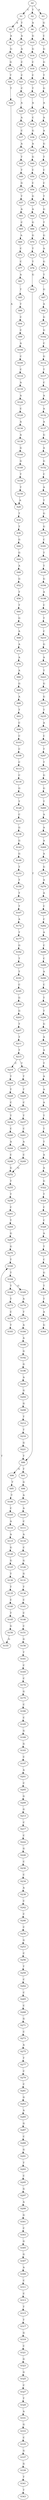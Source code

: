strict digraph  {
	S0 -> S1 [ label = C ];
	S0 -> S2 [ label = T ];
	S0 -> S3 [ label = A ];
	S1 -> S4 [ label = A ];
	S1 -> S5 [ label = T ];
	S2 -> S6 [ label = A ];
	S3 -> S7 [ label = G ];
	S4 -> S8 [ label = A ];
	S5 -> S9 [ label = A ];
	S6 -> S10 [ label = G ];
	S7 -> S11 [ label = C ];
	S8 -> S12 [ label = G ];
	S9 -> S13 [ label = A ];
	S10 -> S14 [ label = G ];
	S11 -> S15 [ label = G ];
	S12 -> S16 [ label = G ];
	S13 -> S17 [ label = C ];
	S14 -> S18 [ label = C ];
	S15 -> S19 [ label = G ];
	S16 -> S20 [ label = T ];
	S17 -> S21 [ label = C ];
	S18 -> S22 [ label = C ];
	S19 -> S23 [ label = T ];
	S20 -> S24 [ label = T ];
	S21 -> S25 [ label = C ];
	S22 -> S26 [ label = T ];
	S23 -> S27 [ label = G ];
	S24 -> S28 [ label = A ];
	S25 -> S29 [ label = A ];
	S26 -> S30 [ label = A ];
	S27 -> S31 [ label = A ];
	S28 -> S32 [ label = T ];
	S29 -> S33 [ label = A ];
	S30 -> S34 [ label = C ];
	S31 -> S35 [ label = A ];
	S32 -> S36 [ label = T ];
	S33 -> S37 [ label = C ];
	S34 -> S38 [ label = G ];
	S35 -> S39 [ label = A ];
	S36 -> S40 [ label = G ];
	S37 -> S41 [ label = A ];
	S38 -> S42 [ label = A ];
	S39 -> S43 [ label = G ];
	S40 -> S44 [ label = G ];
	S41 -> S45 [ label = T ];
	S42 -> S46 [ label = G ];
	S43 -> S47 [ label = T ];
	S44 -> S48 [ label = A ];
	S45 -> S49 [ label = T ];
	S46 -> S50 [ label = C ];
	S47 -> S51 [ label = C ];
	S48 -> S52 [ label = G ];
	S49 -> S53 [ label = G ];
	S50 -> S54 [ label = C ];
	S51 -> S55 [ label = C ];
	S52 -> S56 [ label = T ];
	S53 -> S57 [ label = T ];
	S54 -> S58 [ label = G ];
	S55 -> S59 [ label = T ];
	S56 -> S60 [ label = T ];
	S57 -> S61 [ label = A ];
	S58 -> S62 [ label = A ];
	S59 -> S63 [ label = G ];
	S60 -> S64 [ label = G ];
	S61 -> S65 [ label = C ];
	S62 -> S66 [ label = G ];
	S63 -> S67 [ label = T ];
	S64 -> S68 [ label = A ];
	S65 -> S69 [ label = A ];
	S66 -> S70 [ label = G ];
	S67 -> S71 [ label = G ];
	S68 -> S72 [ label = A ];
	S69 -> S73 [ label = C ];
	S70 -> S74 [ label = T ];
	S71 -> S75 [ label = A ];
	S72 -> S76 [ label = A ];
	S73 -> S77 [ label = C ];
	S74 -> S78 [ label = T ];
	S75 -> S79 [ label = G ];
	S76 -> S80 [ label = A ];
	S77 -> S81 [ label = A ];
	S78 -> S82 [ label = G ];
	S79 -> S83 [ label = T ];
	S80 -> S84 [ label = G ];
	S81 -> S85 [ label = T ];
	S82 -> S86 [ label = T ];
	S83 -> S87 [ label = G ];
	S84 -> S88 [ label = A ];
	S85 -> S89 [ label = T ];
	S86 -> S90 [ label = G ];
	S86 -> S91 [ label = T ];
	S87 -> S92 [ label = A ];
	S88 -> S93 [ label = T ];
	S89 -> S94 [ label = C ];
	S90 -> S95 [ label = T ];
	S91 -> S96 [ label = G ];
	S92 -> S97 [ label = G ];
	S93 -> S98 [ label = C ];
	S94 -> S99 [ label = C ];
	S95 -> S100 [ label = T ];
	S96 -> S101 [ label = A ];
	S97 -> S102 [ label = G ];
	S98 -> S103 [ label = C ];
	S99 -> S104 [ label = A ];
	S100 -> S105 [ label = C ];
	S101 -> S106 [ label = A ];
	S102 -> S107 [ label = C ];
	S103 -> S108 [ label = C ];
	S104 -> S109 [ label = C ];
	S105 -> S110 [ label = A ];
	S106 -> S111 [ label = C ];
	S107 -> S112 [ label = G ];
	S108 -> S113 [ label = C ];
	S109 -> S114 [ label = C ];
	S110 -> S115 [ label = A ];
	S111 -> S116 [ label = A ];
	S112 -> S117 [ label = T ];
	S113 -> S118 [ label = C ];
	S114 -> S119 [ label = A ];
	S115 -> S120 [ label = G ];
	S116 -> S121 [ label = C ];
	S117 -> S122 [ label = C ];
	S118 -> S123 [ label = G ];
	S119 -> S124 [ label = A ];
	S120 -> S125 [ label = G ];
	S121 -> S126 [ label = G ];
	S122 -> S127 [ label = A ];
	S123 -> S128 [ label = T ];
	S124 -> S129 [ label = C ];
	S125 -> S130 [ label = T ];
	S126 -> S131 [ label = G ];
	S127 -> S132 [ label = A ];
	S128 -> S133 [ label = C ];
	S129 -> S134 [ label = A ];
	S130 -> S135 [ label = T ];
	S131 -> S136 [ label = T ];
	S132 -> S137 [ label = A ];
	S133 -> S138 [ label = G ];
	S134 -> S139 [ label = A ];
	S135 -> S140 [ label = C ];
	S136 -> S141 [ label = C ];
	S137 -> S142 [ label = G ];
	S138 -> S143 [ label = G ];
	S139 -> S144 [ label = G ];
	S140 -> S145 [ label = T ];
	S141 -> S146 [ label = C ];
	S142 -> S147 [ label = A ];
	S143 -> S148 [ label = G ];
	S144 -> S149 [ label = G ];
	S145 -> S150 [ label = G ];
	S146 -> S151 [ label = C ];
	S147 -> S152 [ label = G ];
	S148 -> S153 [ label = T ];
	S149 -> S154 [ label = T ];
	S150 -> S155 [ label = G ];
	S151 -> S156 [ label = G ];
	S152 -> S157 [ label = C ];
	S153 -> S158 [ label = T ];
	S154 -> S159 [ label = T ];
	S155 -> S160 [ label = T ];
	S156 -> S161 [ label = T ];
	S157 -> S162 [ label = A ];
	S158 -> S163 [ label = T ];
	S159 -> S28 [ label = A ];
	S160 -> S164 [ label = T ];
	S161 -> S165 [ label = C ];
	S162 -> S166 [ label = T ];
	S163 -> S167 [ label = T ];
	S164 -> S168 [ label = T ];
	S164 -> S169 [ label = G ];
	S165 -> S170 [ label = C ];
	S166 -> S171 [ label = G ];
	S167 -> S172 [ label = A ];
	S168 -> S173 [ label = T ];
	S169 -> S174 [ label = A ];
	S170 -> S175 [ label = G ];
	S171 -> S176 [ label = G ];
	S172 -> S177 [ label = T ];
	S173 -> S178 [ label = C ];
	S174 -> S179 [ label = T ];
	S175 -> S180 [ label = C ];
	S176 -> S181 [ label = C ];
	S177 -> S182 [ label = G ];
	S178 -> S183 [ label = T ];
	S179 -> S184 [ label = A ];
	S180 -> S185 [ label = C ];
	S181 -> S186 [ label = T ];
	S182 -> S187 [ label = T ];
	S184 -> S188 [ label = A ];
	S185 -> S189 [ label = G ];
	S186 -> S190 [ label = T ];
	S187 -> S191 [ label = T ];
	S188 -> S192 [ label = G ];
	S189 -> S193 [ label = G ];
	S190 -> S194 [ label = G ];
	S191 -> S195 [ label = C ];
	S192 -> S196 [ label = G ];
	S193 -> S197 [ label = C ];
	S194 -> S198 [ label = A ];
	S195 -> S199 [ label = G ];
	S196 -> S200 [ label = A ];
	S197 -> S201 [ label = A ];
	S198 -> S202 [ label = C ];
	S199 -> S203 [ label = G ];
	S200 -> S204 [ label = G ];
	S201 -> S205 [ label = C ];
	S202 -> S206 [ label = T ];
	S203 -> S207 [ label = T ];
	S204 -> S208 [ label = G ];
	S205 -> S209 [ label = G ];
	S206 -> S210 [ label = C ];
	S207 -> S211 [ label = T ];
	S208 -> S212 [ label = T ];
	S209 -> S213 [ label = G ];
	S210 -> S214 [ label = G ];
	S211 -> S215 [ label = T ];
	S212 -> S216 [ label = T ];
	S213 -> S217 [ label = C ];
	S214 -> S218 [ label = A ];
	S215 -> S219 [ label = C ];
	S215 -> S220 [ label = T ];
	S216 -> S221 [ label = G ];
	S217 -> S222 [ label = C ];
	S218 -> S223 [ label = T ];
	S219 -> S224 [ label = T ];
	S220 -> S225 [ label = T ];
	S221 -> S86 [ label = T ];
	S222 -> S226 [ label = G ];
	S223 -> S227 [ label = G ];
	S224 -> S228 [ label = T ];
	S225 -> S229 [ label = T ];
	S226 -> S230 [ label = C ];
	S227 -> S231 [ label = G ];
	S228 -> S232 [ label = C ];
	S229 -> S233 [ label = C ];
	S230 -> S234 [ label = C ];
	S231 -> S235 [ label = T ];
	S232 -> S236 [ label = T ];
	S233 -> S237 [ label = T ];
	S234 -> S238 [ label = A ];
	S235 -> S239 [ label = A ];
	S236 -> S240 [ label = C ];
	S237 -> S241 [ label = C ];
	S238 -> S242 [ label = C ];
	S239 -> S243 [ label = C ];
	S240 -> S244 [ label = A ];
	S241 -> S245 [ label = A ];
	S242 -> S246 [ label = C ];
	S243 -> S247 [ label = T ];
	S244 -> S248 [ label = C ];
	S245 -> S249 [ label = C ];
	S246 -> S250 [ label = C ];
	S247 -> S251 [ label = T ];
	S248 -> S252 [ label = G ];
	S249 -> S252 [ label = G ];
	S250 -> S253 [ label = G ];
	S251 -> S254 [ label = G ];
	S252 -> S255 [ label = T ];
	S253 -> S256 [ label = C ];
	S254 -> S257 [ label = G ];
	S255 -> S258 [ label = T ];
	S256 -> S259 [ label = T ];
	S257 -> S260 [ label = T ];
	S258 -> S261 [ label = C ];
	S259 -> S262 [ label = C ];
	S260 -> S263 [ label = A ];
	S261 -> S264 [ label = T ];
	S262 -> S265 [ label = C ];
	S263 -> S266 [ label = A ];
	S264 -> S267 [ label = G ];
	S265 -> S268 [ label = C ];
	S266 -> S269 [ label = A ];
	S267 -> S270 [ label = G ];
	S268 -> S271 [ label = G ];
	S269 -> S272 [ label = A ];
	S270 -> S160 [ label = T ];
	S271 -> S273 [ label = C ];
	S272 -> S274 [ label = G ];
	S273 -> S275 [ label = A ];
	S274 -> S276 [ label = A ];
	S275 -> S277 [ label = T ];
	S276 -> S278 [ label = A ];
	S277 -> S279 [ label = C ];
	S278 -> S280 [ label = C ];
	S279 -> S281 [ label = C ];
	S280 -> S282 [ label = C ];
	S281 -> S283 [ label = G ];
	S282 -> S284 [ label = A ];
	S283 -> S285 [ label = A ];
	S284 -> S286 [ label = C ];
	S285 -> S287 [ label = G ];
	S286 -> S288 [ label = C ];
	S287 -> S289 [ label = C ];
	S288 -> S290 [ label = A ];
	S289 -> S291 [ label = G ];
	S290 -> S292 [ label = C ];
	S291 -> S293 [ label = T ];
	S292 -> S294 [ label = T ];
	S293 -> S295 [ label = C ];
	S294 -> S296 [ label = T ];
	S295 -> S297 [ label = G ];
	S296 -> S298 [ label = G ];
	S297 -> S299 [ label = A ];
	S298 -> S300 [ label = A ];
	S299 -> S301 [ label = G ];
	S300 -> S302 [ label = A ];
	S301 -> S303 [ label = C ];
	S302 -> S304 [ label = T ];
	S303 -> S305 [ label = G ];
	S304 -> S306 [ label = A ];
	S305 -> S307 [ label = G ];
	S306 -> S308 [ label = A ];
	S307 -> S309 [ label = A ];
	S308 -> S310 [ label = A ];
	S309 -> S311 [ label = C ];
	S310 -> S312 [ label = T ];
	S311 -> S313 [ label = C ];
	S312 -> S314 [ label = T ];
	S313 -> S315 [ label = T ];
	S314 -> S316 [ label = T ];
	S315 -> S317 [ label = T ];
	S316 -> S318 [ label = A ];
	S317 -> S319 [ label = G ];
	S318 -> S320 [ label = A ];
	S319 -> S321 [ label = C ];
	S320 -> S322 [ label = G ];
	S321 -> S323 [ label = G ];
	S322 -> S324 [ label = T ];
	S323 -> S325 [ label = G ];
	S324 -> S326 [ label = C ];
	S325 -> S327 [ label = C ];
	S326 -> S328 [ label = C ];
	S327 -> S329 [ label = T ];
	S328 -> S330 [ label = A ];
	S329 -> S331 [ label = A ];
	S330 -> S332 [ label = T ];
	S331 -> S333 [ label = G ];
	S332 -> S334 [ label = C ];
	S333 -> S335 [ label = C ];
	S334 -> S336 [ label = G ];
	S335 -> S337 [ label = G ];
	S336 -> S338 [ label = T ];
	S337 -> S339 [ label = G ];
	S338 -> S340 [ label = T ];
	S339 -> S341 [ label = T ];
	S340 -> S342 [ label = A ];
	S341 -> S343 [ label = T ];
	S342 -> S344 [ label = G ];
}

